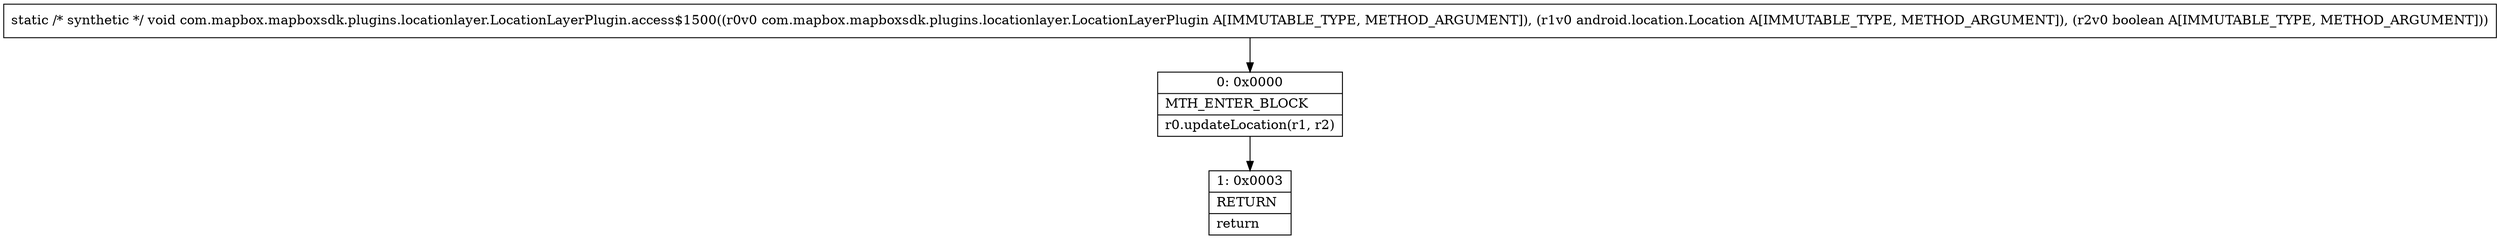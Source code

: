 digraph "CFG forcom.mapbox.mapboxsdk.plugins.locationlayer.LocationLayerPlugin.access$1500(Lcom\/mapbox\/mapboxsdk\/plugins\/locationlayer\/LocationLayerPlugin;Landroid\/location\/Location;Z)V" {
Node_0 [shape=record,label="{0\:\ 0x0000|MTH_ENTER_BLOCK\l|r0.updateLocation(r1, r2)\l}"];
Node_1 [shape=record,label="{1\:\ 0x0003|RETURN\l|return\l}"];
MethodNode[shape=record,label="{static \/* synthetic *\/ void com.mapbox.mapboxsdk.plugins.locationlayer.LocationLayerPlugin.access$1500((r0v0 com.mapbox.mapboxsdk.plugins.locationlayer.LocationLayerPlugin A[IMMUTABLE_TYPE, METHOD_ARGUMENT]), (r1v0 android.location.Location A[IMMUTABLE_TYPE, METHOD_ARGUMENT]), (r2v0 boolean A[IMMUTABLE_TYPE, METHOD_ARGUMENT])) }"];
MethodNode -> Node_0;
Node_0 -> Node_1;
}

